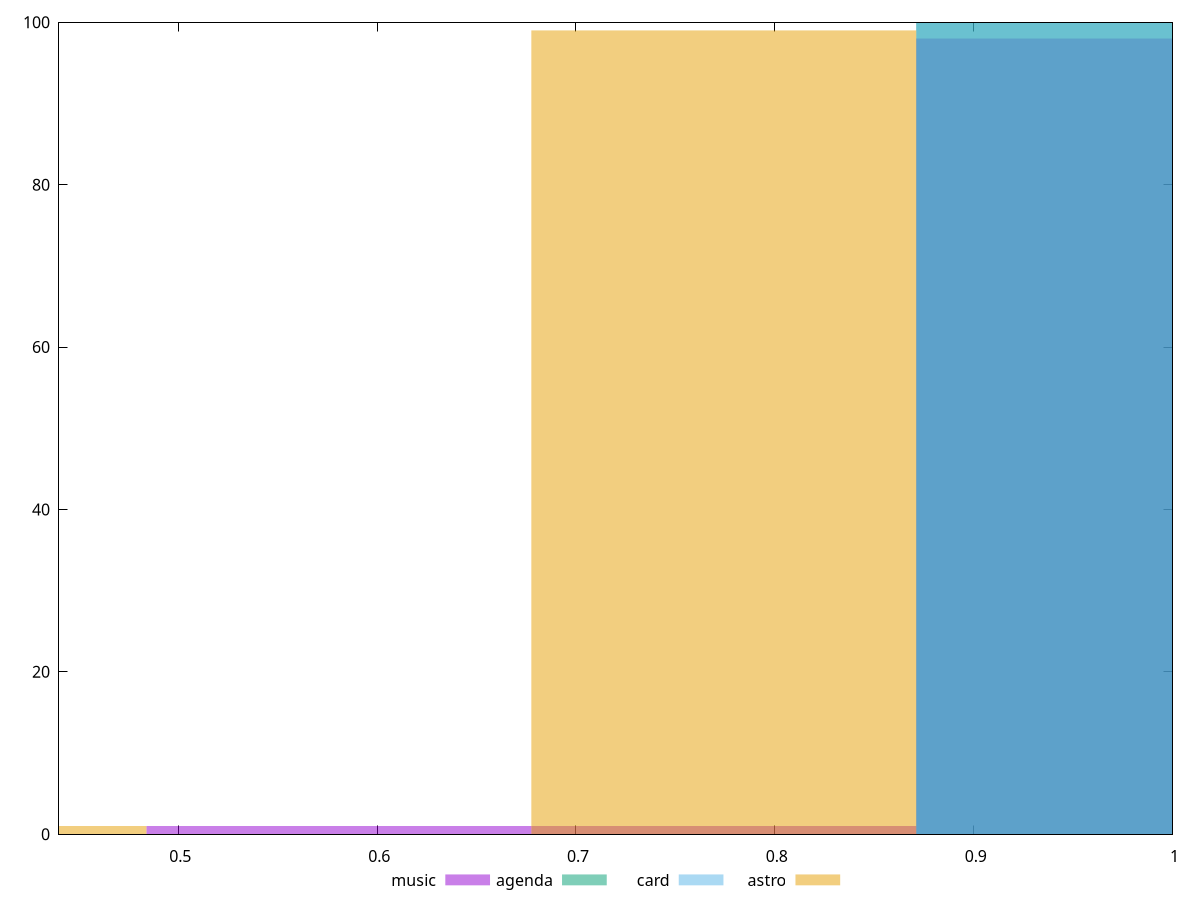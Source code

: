 reset

$music <<EOF
0.5807517181947065 1
0.9679195303245108 98
0.7743356242596087 1
EOF

$agenda <<EOF
0.9679195303245108 100
EOF

$card <<EOF
0.9679195303245108 100
EOF

$astro <<EOF
0.38716781212980433 1
0.7743356242596087 99
EOF

set key outside below
set boxwidth 0.19358390606490217
set xrange [0.44:1]
set yrange [0:100]
set trange [0:100]
set style fill transparent solid 0.5 noborder
set terminal svg size 640, 520 enhanced background rgb 'white'
set output "reports/report_00031_2021-02-24T23-18-18.084Z/total-blocking-time/comparison/histogram/all_score.svg"

plot $music title "music" with boxes, \
     $agenda title "agenda" with boxes, \
     $card title "card" with boxes, \
     $astro title "astro" with boxes

reset
